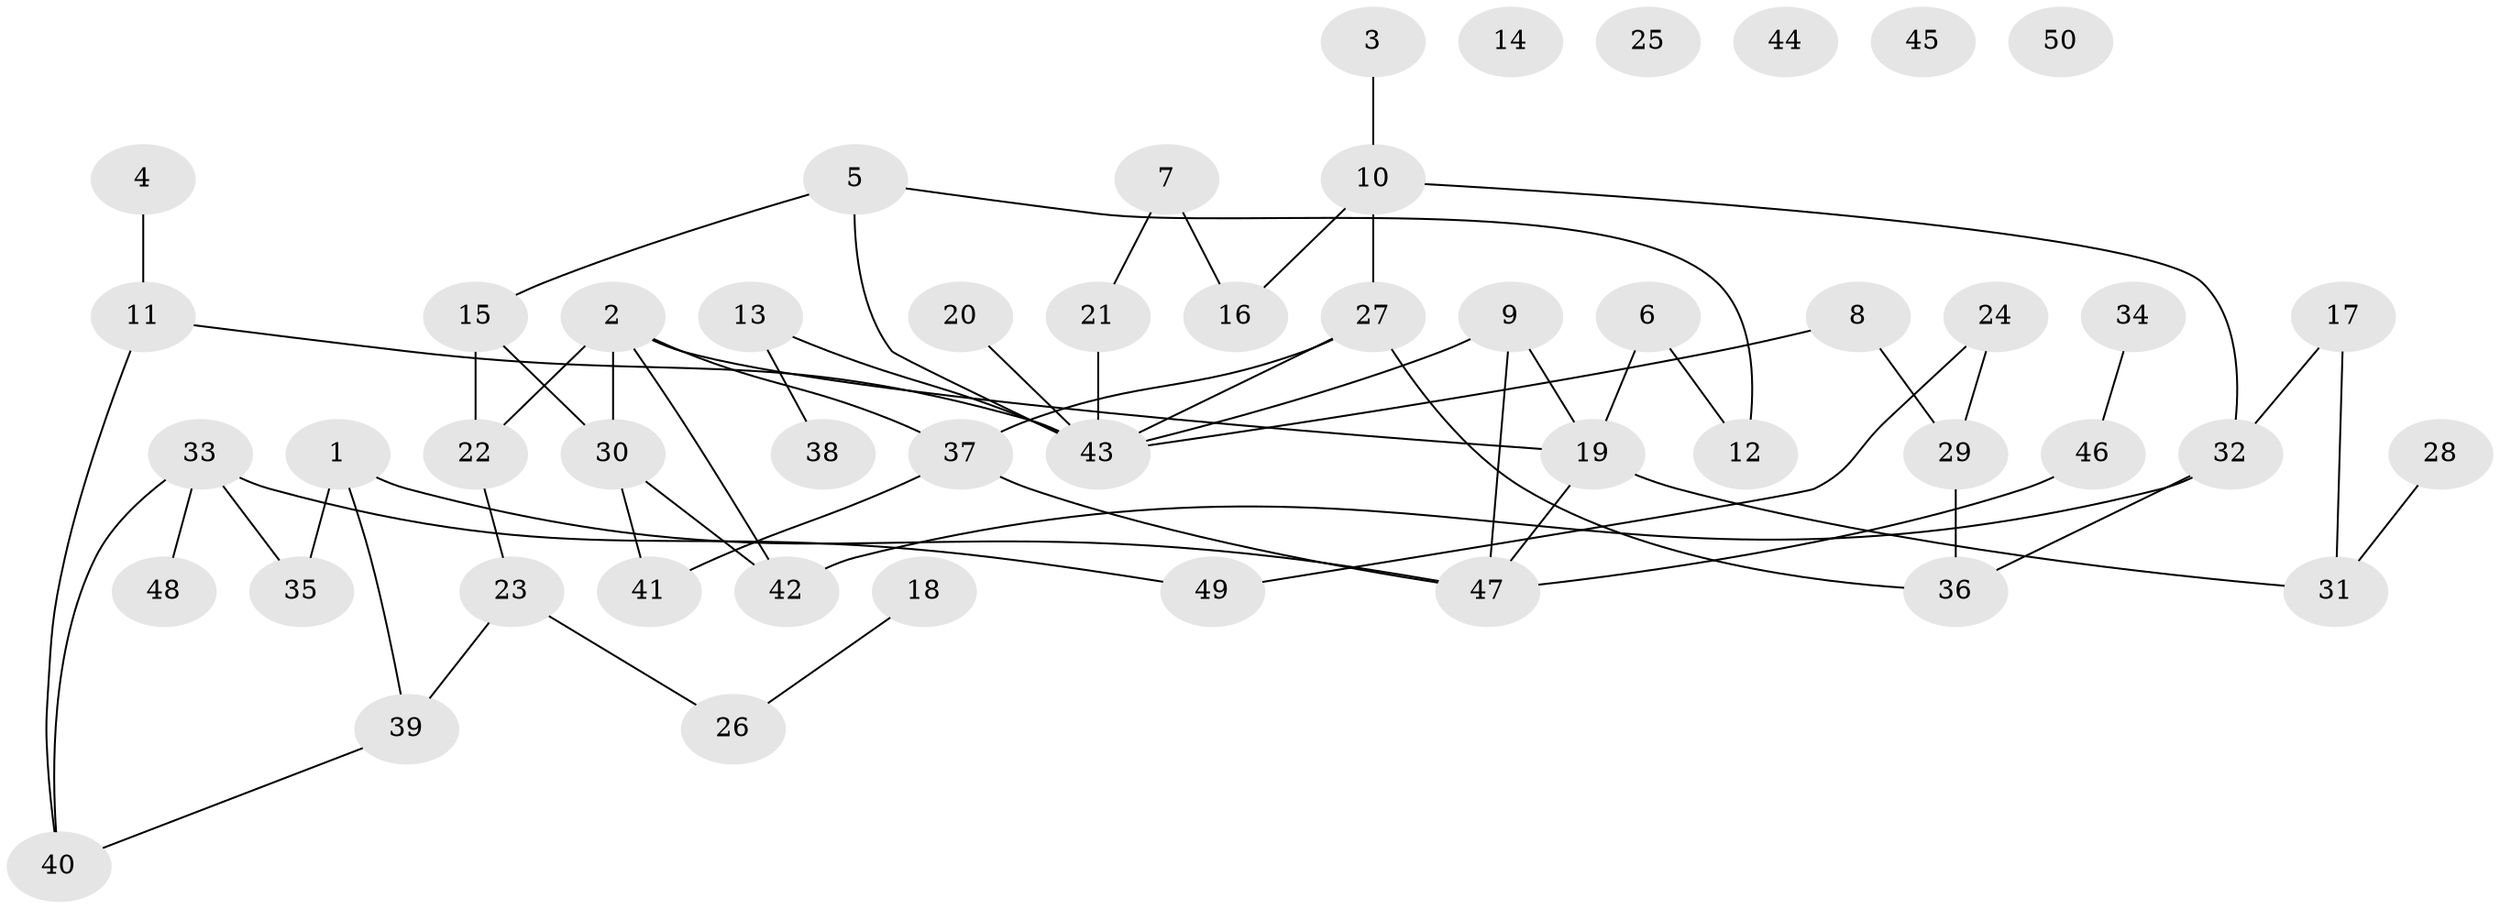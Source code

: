 // Generated by graph-tools (version 1.1) at 2025/25/03/09/25 03:25:21]
// undirected, 50 vertices, 61 edges
graph export_dot {
graph [start="1"]
  node [color=gray90,style=filled];
  1;
  2;
  3;
  4;
  5;
  6;
  7;
  8;
  9;
  10;
  11;
  12;
  13;
  14;
  15;
  16;
  17;
  18;
  19;
  20;
  21;
  22;
  23;
  24;
  25;
  26;
  27;
  28;
  29;
  30;
  31;
  32;
  33;
  34;
  35;
  36;
  37;
  38;
  39;
  40;
  41;
  42;
  43;
  44;
  45;
  46;
  47;
  48;
  49;
  50;
  1 -- 35;
  1 -- 39;
  1 -- 47;
  2 -- 19;
  2 -- 22;
  2 -- 30;
  2 -- 37;
  2 -- 42;
  3 -- 10;
  4 -- 11;
  5 -- 12;
  5 -- 15;
  5 -- 43;
  6 -- 12;
  6 -- 19;
  7 -- 16;
  7 -- 21;
  8 -- 29;
  8 -- 43;
  9 -- 19;
  9 -- 43;
  9 -- 47;
  10 -- 16;
  10 -- 27;
  10 -- 32;
  11 -- 40;
  11 -- 43;
  13 -- 38;
  13 -- 43;
  15 -- 22;
  15 -- 30;
  17 -- 31;
  17 -- 32;
  18 -- 26;
  19 -- 31;
  19 -- 47;
  20 -- 43;
  21 -- 43;
  22 -- 23;
  23 -- 26;
  23 -- 39;
  24 -- 29;
  24 -- 49;
  27 -- 36;
  27 -- 37;
  27 -- 43;
  28 -- 31;
  29 -- 36;
  30 -- 41;
  30 -- 42;
  32 -- 36;
  32 -- 42;
  33 -- 35;
  33 -- 40;
  33 -- 48;
  33 -- 49;
  34 -- 46;
  37 -- 41;
  37 -- 47;
  39 -- 40;
  46 -- 47;
}
